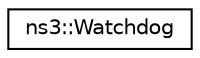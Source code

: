 digraph "Graphical Class Hierarchy"
{
 // LATEX_PDF_SIZE
  edge [fontname="Helvetica",fontsize="10",labelfontname="Helvetica",labelfontsize="10"];
  node [fontname="Helvetica",fontsize="10",shape=record];
  rankdir="LR";
  Node0 [label="ns3::Watchdog",height=0.2,width=0.4,color="black", fillcolor="white", style="filled",URL="$classns3_1_1_watchdog.html",tooltip="A very simple watchdog operating in virtual time."];
}
